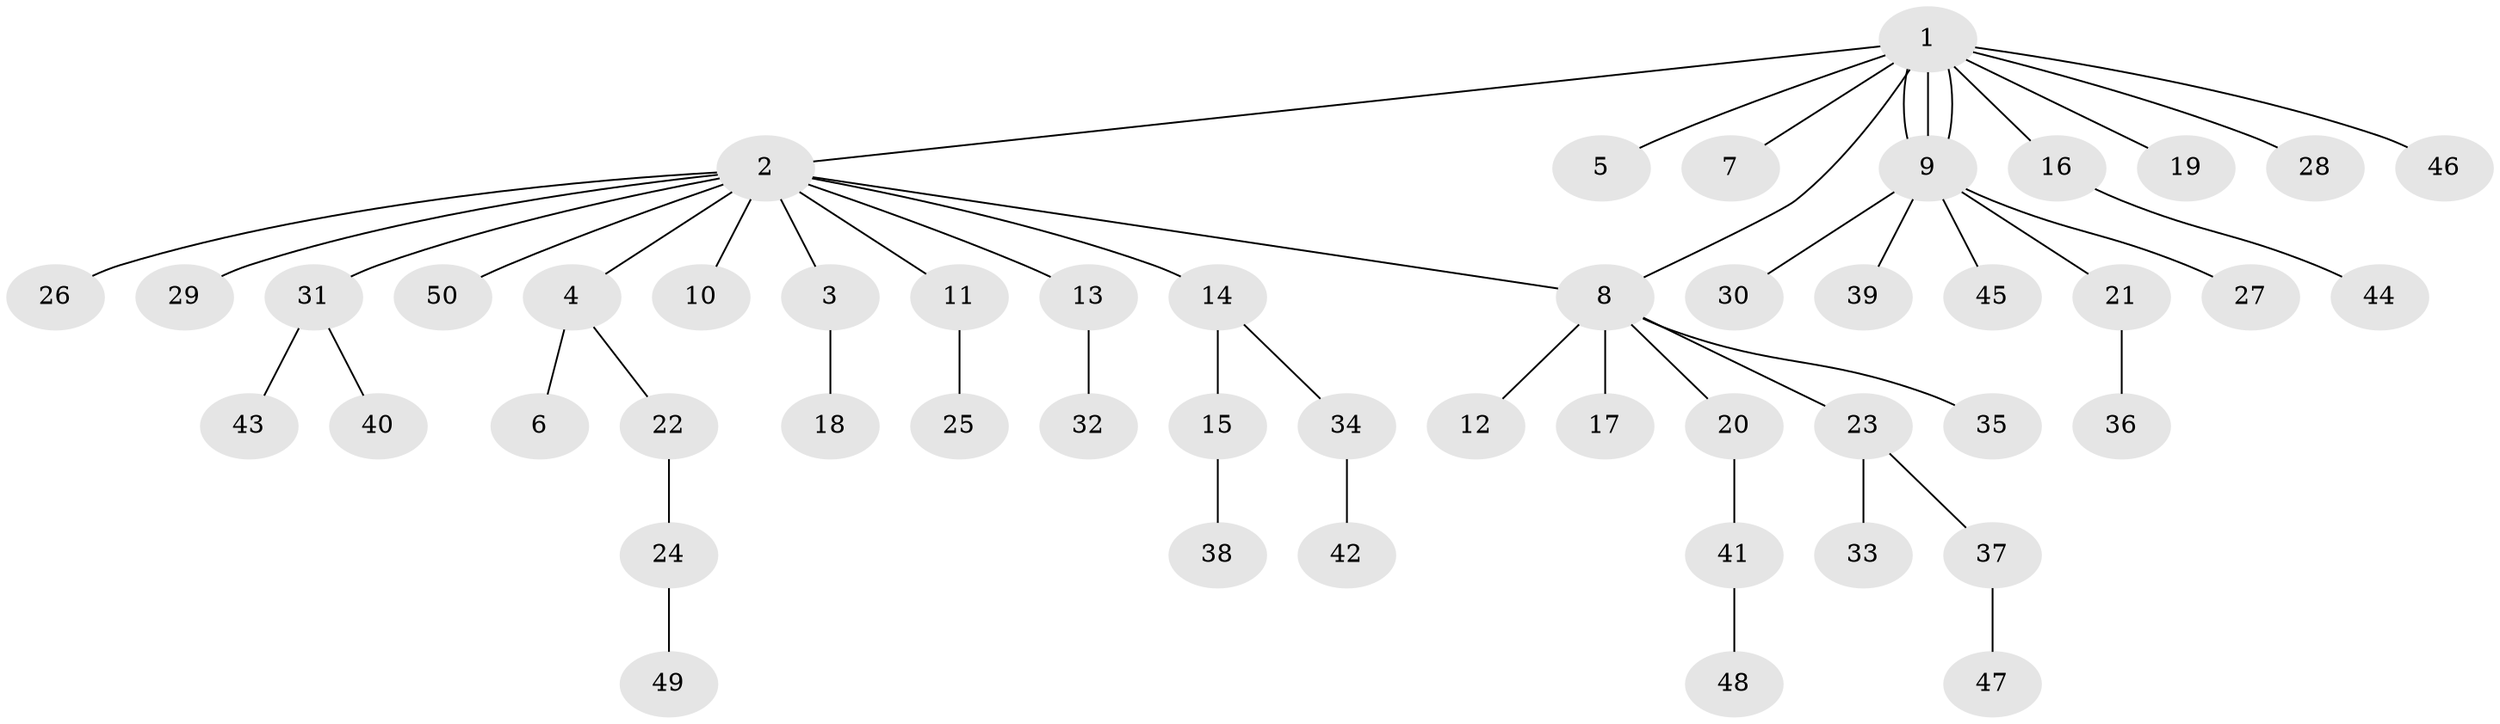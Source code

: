 // Generated by graph-tools (version 1.1) at 2025/48/03/09/25 04:48:06]
// undirected, 50 vertices, 52 edges
graph export_dot {
graph [start="1"]
  node [color=gray90,style=filled];
  1;
  2;
  3;
  4;
  5;
  6;
  7;
  8;
  9;
  10;
  11;
  12;
  13;
  14;
  15;
  16;
  17;
  18;
  19;
  20;
  21;
  22;
  23;
  24;
  25;
  26;
  27;
  28;
  29;
  30;
  31;
  32;
  33;
  34;
  35;
  36;
  37;
  38;
  39;
  40;
  41;
  42;
  43;
  44;
  45;
  46;
  47;
  48;
  49;
  50;
  1 -- 2;
  1 -- 5;
  1 -- 7;
  1 -- 8;
  1 -- 9;
  1 -- 9;
  1 -- 9;
  1 -- 16;
  1 -- 19;
  1 -- 28;
  1 -- 46;
  2 -- 3;
  2 -- 4;
  2 -- 8;
  2 -- 10;
  2 -- 11;
  2 -- 13;
  2 -- 14;
  2 -- 26;
  2 -- 29;
  2 -- 31;
  2 -- 50;
  3 -- 18;
  4 -- 6;
  4 -- 22;
  8 -- 12;
  8 -- 17;
  8 -- 20;
  8 -- 23;
  8 -- 35;
  9 -- 21;
  9 -- 27;
  9 -- 30;
  9 -- 39;
  9 -- 45;
  11 -- 25;
  13 -- 32;
  14 -- 15;
  14 -- 34;
  15 -- 38;
  16 -- 44;
  20 -- 41;
  21 -- 36;
  22 -- 24;
  23 -- 33;
  23 -- 37;
  24 -- 49;
  31 -- 40;
  31 -- 43;
  34 -- 42;
  37 -- 47;
  41 -- 48;
}
